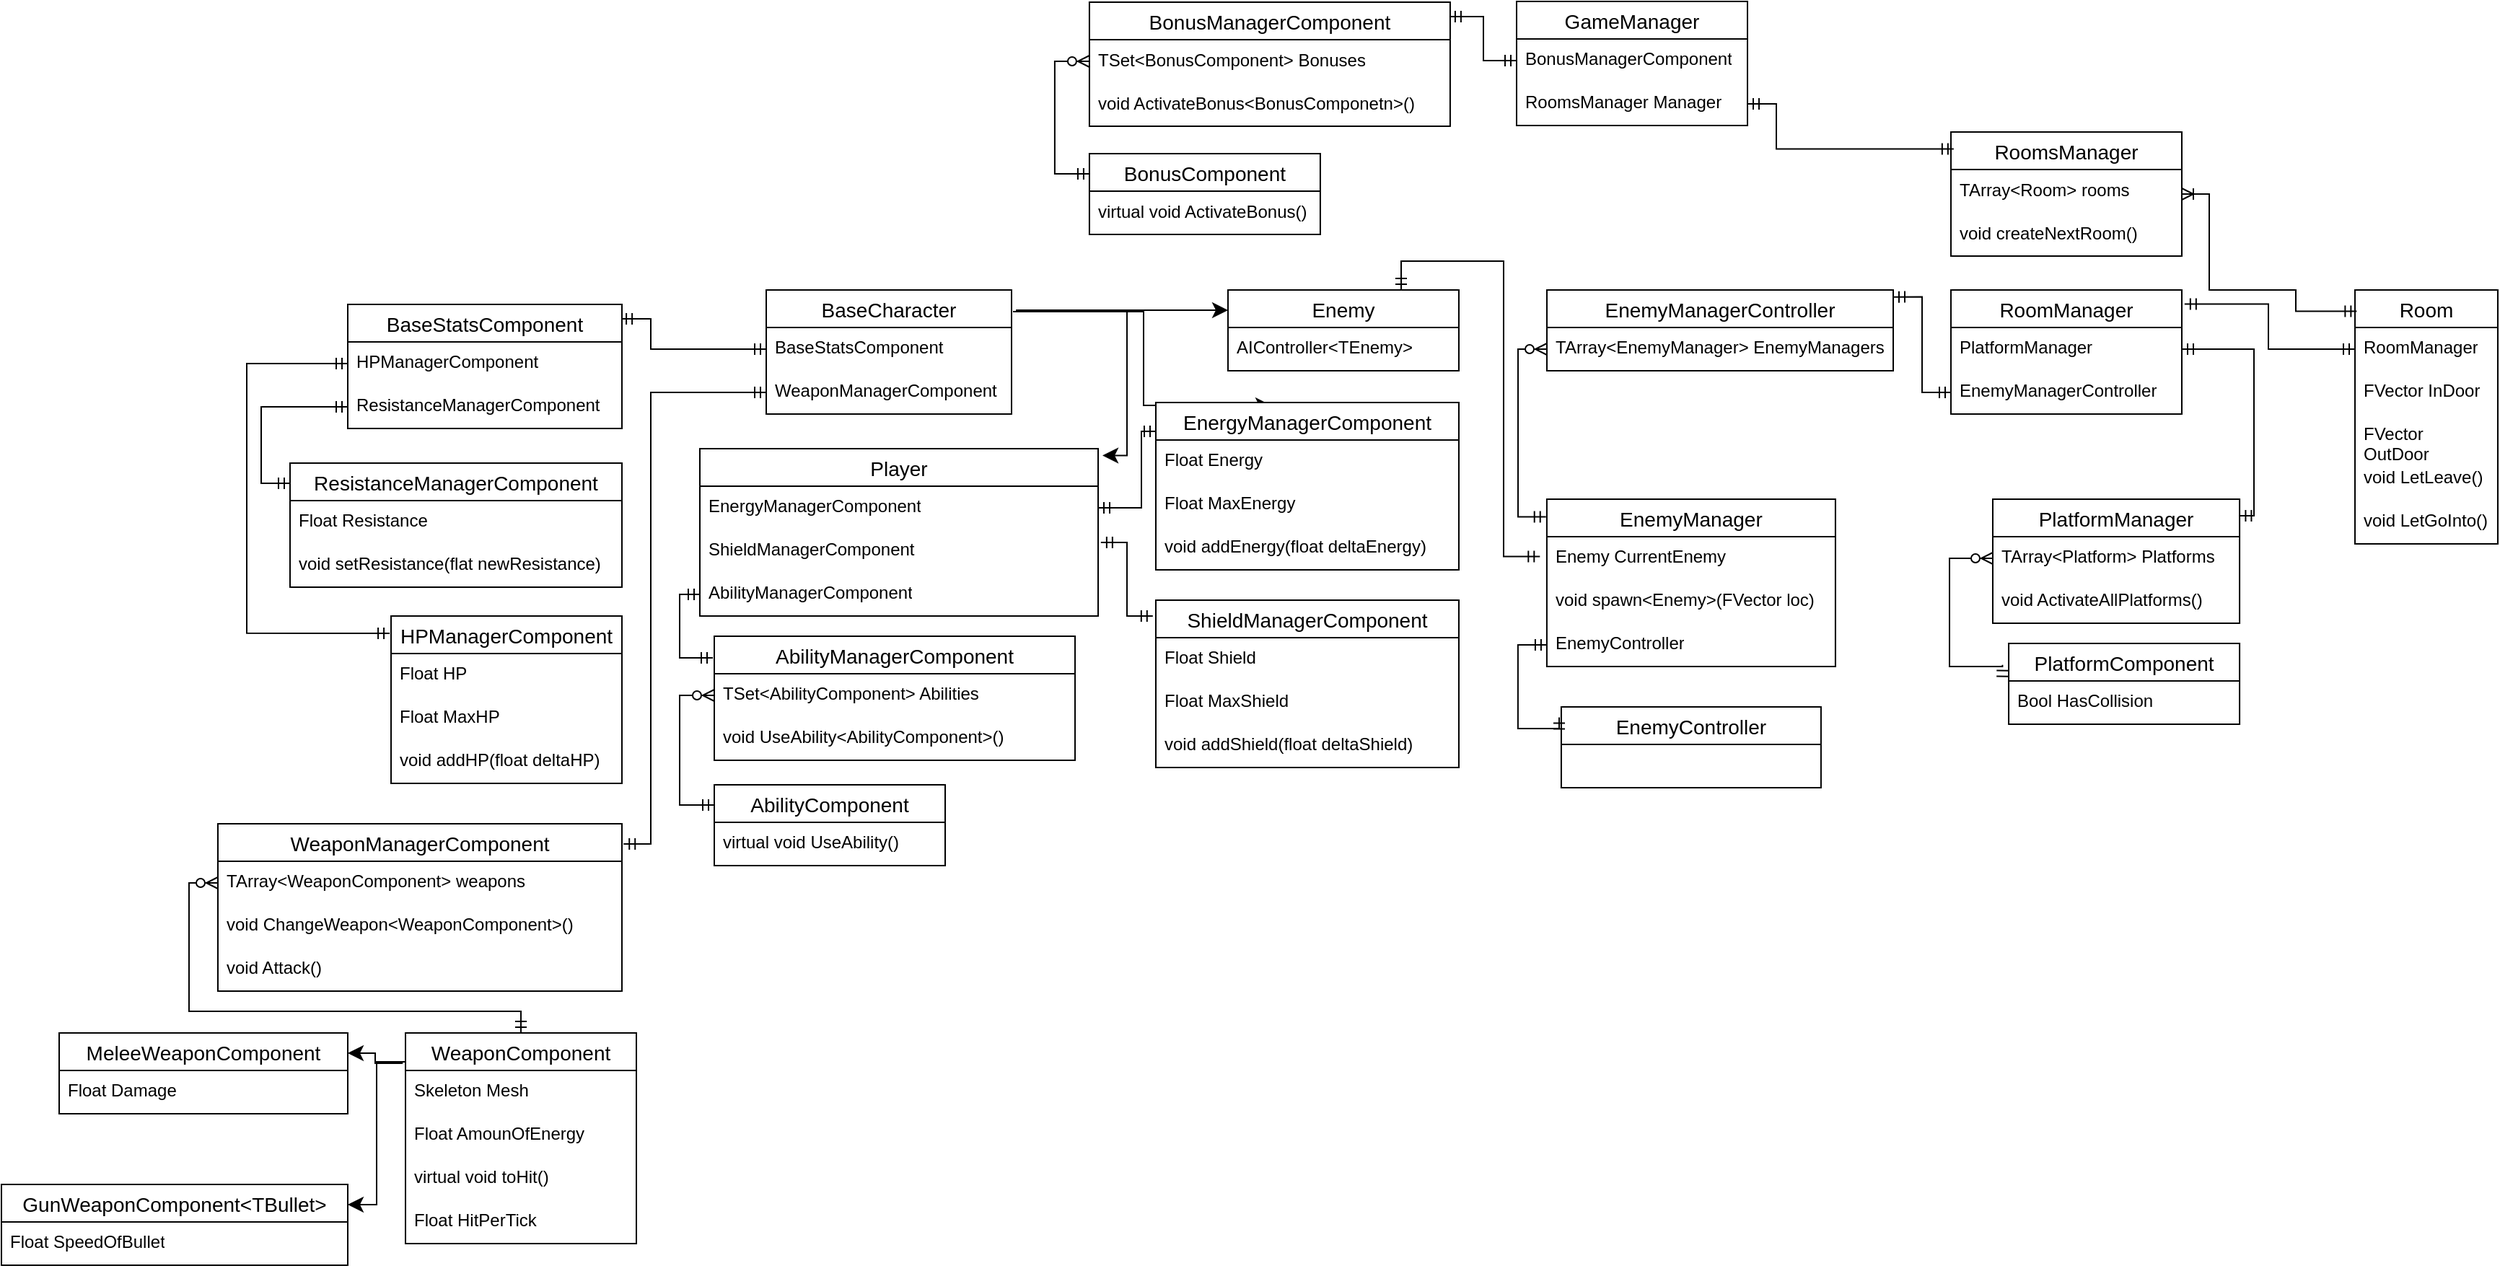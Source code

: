 <mxfile version="24.2.0" type="device">
  <diagram name="Страница — 1" id="7Uw-dCmtmqph_xWcafJa">
    <mxGraphModel dx="2462" dy="2172" grid="1" gridSize="10" guides="1" tooltips="1" connect="1" arrows="1" fold="1" page="1" pageScale="1" pageWidth="827" pageHeight="1169" math="0" shadow="0">
      <root>
        <mxCell id="0" />
        <mxCell id="1" parent="0" />
        <mxCell id="WEGuKnOYoMUn4FzqH5F0-82" style="edgeStyle=orthogonalEdgeStyle;rounded=0;orthogonalLoop=1;jettySize=auto;html=1;exitX=1;exitY=0.25;exitDx=0;exitDy=0;entryX=1;entryY=0.25;entryDx=0;entryDy=0;" parent="1" edge="1">
          <mxGeometry relative="1" as="geometry">
            <mxPoint x="730" y="225" as="sourcePoint" />
          </mxGeometry>
        </mxCell>
        <mxCell id="7X9gLZdVr9jNActSOQL8-10" value="WeaponComponent" style="swimlane;fontStyle=0;childLayout=stackLayout;horizontal=1;startSize=26;horizontalStack=0;resizeParent=1;resizeParentMax=0;resizeLast=0;collapsible=1;marginBottom=0;align=center;fontSize=14;" parent="1" vertex="1">
          <mxGeometry x="100" y="515" width="160" height="146" as="geometry" />
        </mxCell>
        <mxCell id="7X9gLZdVr9jNActSOQL8-11" value="Skeleton Mesh" style="text;strokeColor=none;fillColor=none;spacingLeft=4;spacingRight=4;overflow=hidden;rotatable=0;points=[[0,0.5],[1,0.5]];portConstraint=eastwest;fontSize=12;whiteSpace=wrap;html=1;" parent="7X9gLZdVr9jNActSOQL8-10" vertex="1">
          <mxGeometry y="26" width="160" height="30" as="geometry" />
        </mxCell>
        <mxCell id="7X9gLZdVr9jNActSOQL8-12" value="Float AmounOfEnergy " style="text;strokeColor=none;fillColor=none;spacingLeft=4;spacingRight=4;overflow=hidden;rotatable=0;points=[[0,0.5],[1,0.5]];portConstraint=eastwest;fontSize=12;whiteSpace=wrap;html=1;" parent="7X9gLZdVr9jNActSOQL8-10" vertex="1">
          <mxGeometry y="56" width="160" height="30" as="geometry" />
        </mxCell>
        <mxCell id="7X9gLZdVr9jNActSOQL8-13" value="virtual void toHit()" style="text;strokeColor=none;fillColor=none;spacingLeft=4;spacingRight=4;overflow=hidden;rotatable=0;points=[[0,0.5],[1,0.5]];portConstraint=eastwest;fontSize=12;whiteSpace=wrap;html=1;" parent="7X9gLZdVr9jNActSOQL8-10" vertex="1">
          <mxGeometry y="86" width="160" height="30" as="geometry" />
        </mxCell>
        <mxCell id="7X9gLZdVr9jNActSOQL8-25" value="Float HitPerTick" style="text;strokeColor=none;fillColor=none;spacingLeft=4;spacingRight=4;overflow=hidden;rotatable=0;points=[[0,0.5],[1,0.5]];portConstraint=eastwest;fontSize=12;whiteSpace=wrap;html=1;" parent="7X9gLZdVr9jNActSOQL8-10" vertex="1">
          <mxGeometry y="116" width="160" height="30" as="geometry" />
        </mxCell>
        <mxCell id="7X9gLZdVr9jNActSOQL8-14" value="GunWeaponComponent&lt;TBullet&gt;" style="swimlane;fontStyle=0;childLayout=stackLayout;horizontal=1;startSize=26;horizontalStack=0;resizeParent=1;resizeParentMax=0;resizeLast=0;collapsible=1;marginBottom=0;align=center;fontSize=14;" parent="1" vertex="1">
          <mxGeometry x="-180" y="620" width="240" height="56" as="geometry" />
        </mxCell>
        <mxCell id="7X9gLZdVr9jNActSOQL8-19" value="Float SpeedOfBullet" style="text;strokeColor=none;fillColor=none;spacingLeft=4;spacingRight=4;overflow=hidden;rotatable=0;points=[[0,0.5],[1,0.5]];portConstraint=eastwest;fontSize=12;whiteSpace=wrap;html=1;" parent="7X9gLZdVr9jNActSOQL8-14" vertex="1">
          <mxGeometry y="26" width="240" height="30" as="geometry" />
        </mxCell>
        <mxCell id="7X9gLZdVr9jNActSOQL8-21" value="MeleeWeaponComponent" style="swimlane;fontStyle=0;childLayout=stackLayout;horizontal=1;startSize=26;horizontalStack=0;resizeParent=1;resizeParentMax=0;resizeLast=0;collapsible=1;marginBottom=0;align=center;fontSize=14;" parent="1" vertex="1">
          <mxGeometry x="-140" y="515" width="200" height="56" as="geometry" />
        </mxCell>
        <mxCell id="7X9gLZdVr9jNActSOQL8-22" value="Float Damage" style="text;strokeColor=none;fillColor=none;spacingLeft=4;spacingRight=4;overflow=hidden;rotatable=0;points=[[0,0.5],[1,0.5]];portConstraint=eastwest;fontSize=12;whiteSpace=wrap;html=1;" parent="7X9gLZdVr9jNActSOQL8-21" vertex="1">
          <mxGeometry y="26" width="200" height="30" as="geometry" />
        </mxCell>
        <mxCell id="7X9gLZdVr9jNActSOQL8-27" value="AbilityComponent" style="swimlane;fontStyle=0;childLayout=stackLayout;horizontal=1;startSize=26;horizontalStack=0;resizeParent=1;resizeParentMax=0;resizeLast=0;collapsible=1;marginBottom=0;align=center;fontSize=14;" parent="1" vertex="1">
          <mxGeometry x="314" y="343" width="160" height="56" as="geometry" />
        </mxCell>
        <mxCell id="7X9gLZdVr9jNActSOQL8-28" value="virtual void UseAbility()" style="text;strokeColor=none;fillColor=none;spacingLeft=4;spacingRight=4;overflow=hidden;rotatable=0;points=[[0,0.5],[1,0.5]];portConstraint=eastwest;fontSize=12;whiteSpace=wrap;html=1;" parent="7X9gLZdVr9jNActSOQL8-27" vertex="1">
          <mxGeometry y="26" width="160" height="30" as="geometry" />
        </mxCell>
        <mxCell id="7X9gLZdVr9jNActSOQL8-31" value="BonusComponent" style="swimlane;fontStyle=0;childLayout=stackLayout;horizontal=1;startSize=26;horizontalStack=0;resizeParent=1;resizeParentMax=0;resizeLast=0;collapsible=1;marginBottom=0;align=center;fontSize=14;" parent="1" vertex="1">
          <mxGeometry x="573.96" y="-94.5" width="160" height="56" as="geometry" />
        </mxCell>
        <mxCell id="7X9gLZdVr9jNActSOQL8-32" value="virtual void ActivateBonus()" style="text;strokeColor=none;fillColor=none;spacingLeft=4;spacingRight=4;overflow=hidden;rotatable=0;points=[[0,0.5],[1,0.5]];portConstraint=eastwest;fontSize=12;whiteSpace=wrap;html=1;" parent="7X9gLZdVr9jNActSOQL8-31" vertex="1">
          <mxGeometry y="26" width="160" height="30" as="geometry" />
        </mxCell>
        <mxCell id="7X9gLZdVr9jNActSOQL8-35" value="PlatformComponent" style="swimlane;fontStyle=0;childLayout=stackLayout;horizontal=1;startSize=26;horizontalStack=0;resizeParent=1;resizeParentMax=0;resizeLast=0;collapsible=1;marginBottom=0;align=center;fontSize=14;" parent="1" vertex="1">
          <mxGeometry x="1211.04" y="245" width="160" height="56" as="geometry" />
        </mxCell>
        <mxCell id="7X9gLZdVr9jNActSOQL8-36" value="Bool HasCollision" style="text;strokeColor=none;fillColor=none;spacingLeft=4;spacingRight=4;overflow=hidden;rotatable=0;points=[[0,0.5],[1,0.5]];portConstraint=eastwest;fontSize=12;whiteSpace=wrap;html=1;" parent="7X9gLZdVr9jNActSOQL8-35" vertex="1">
          <mxGeometry y="26" width="160" height="30" as="geometry" />
        </mxCell>
        <mxCell id="7X9gLZdVr9jNActSOQL8-39" value="BaseCharacter" style="swimlane;fontStyle=0;childLayout=stackLayout;horizontal=1;startSize=26;horizontalStack=0;resizeParent=1;resizeParentMax=0;resizeLast=0;collapsible=1;marginBottom=0;align=center;fontSize=14;" parent="1" vertex="1">
          <mxGeometry x="350" width="170" height="86" as="geometry" />
        </mxCell>
        <mxCell id="7X9gLZdVr9jNActSOQL8-40" value="BaseStatsComponent" style="text;strokeColor=none;fillColor=none;spacingLeft=4;spacingRight=4;overflow=hidden;rotatable=0;points=[[0,0.5],[1,0.5]];portConstraint=eastwest;fontSize=12;whiteSpace=wrap;html=1;" parent="7X9gLZdVr9jNActSOQL8-39" vertex="1">
          <mxGeometry y="26" width="170" height="30" as="geometry" />
        </mxCell>
        <mxCell id="7X9gLZdVr9jNActSOQL8-43" value="WeaponManagerComponent" style="text;strokeColor=none;fillColor=none;spacingLeft=4;spacingRight=4;overflow=hidden;rotatable=0;points=[[0,0.5],[1,0.5]];portConstraint=eastwest;fontSize=12;whiteSpace=wrap;html=1;" parent="7X9gLZdVr9jNActSOQL8-39" vertex="1">
          <mxGeometry y="56" width="170" height="30" as="geometry" />
        </mxCell>
        <mxCell id="7X9gLZdVr9jNActSOQL8-44" value="" style="edgeStyle=orthogonalEdgeStyle;fontSize=12;html=1;endArrow=ERmandOne;startArrow=ERmandOne;rounded=0;exitX=0.995;exitY=0.116;exitDx=0;exitDy=0;exitPerimeter=0;entryX=0;entryY=0.5;entryDx=0;entryDy=0;" parent="1" source="pKLVMioqQgm-PgtVVRJy-11" target="7X9gLZdVr9jNActSOQL8-40" edge="1">
          <mxGeometry width="100" height="100" relative="1" as="geometry">
            <mxPoint x="340" y="250" as="sourcePoint" />
            <mxPoint x="440" y="150" as="targetPoint" />
            <Array as="points">
              <mxPoint x="270" y="20" />
              <mxPoint x="270" y="41" />
            </Array>
          </mxGeometry>
        </mxCell>
        <mxCell id="7X9gLZdVr9jNActSOQL8-46" value="" style="edgeStyle=orthogonalEdgeStyle;fontSize=12;html=1;endArrow=ERzeroToMany;startArrow=ERmandOne;rounded=0;entryX=0;entryY=0.5;entryDx=0;entryDy=0;exitX=0.5;exitY=0;exitDx=0;exitDy=0;" parent="1" source="7X9gLZdVr9jNActSOQL8-10" target="pKLVMioqQgm-PgtVVRJy-48" edge="1">
          <mxGeometry width="100" height="100" relative="1" as="geometry">
            <mxPoint x="450" y="330" as="sourcePoint" />
            <mxPoint x="550" y="230" as="targetPoint" />
            <Array as="points">
              <mxPoint x="180" y="500" />
              <mxPoint x="-50" y="500" />
              <mxPoint x="-50" y="411" />
            </Array>
          </mxGeometry>
        </mxCell>
        <mxCell id="7X9gLZdVr9jNActSOQL8-51" value="" style="edgeStyle=elbowEdgeStyle;elbow=horizontal;endArrow=classic;html=1;curved=0;rounded=0;endSize=8;startSize=8;exitX=1.019;exitY=0.174;exitDx=0;exitDy=0;exitPerimeter=0;entryX=0;entryY=0.25;entryDx=0;entryDy=0;" parent="1" source="7X9gLZdVr9jNActSOQL8-39" target="7X9gLZdVr9jNActSOQL8-47" edge="1">
          <mxGeometry width="50" height="50" relative="1" as="geometry">
            <mxPoint x="650" y="130" as="sourcePoint" />
            <mxPoint x="700" y="80" as="targetPoint" />
          </mxGeometry>
        </mxCell>
        <mxCell id="7X9gLZdVr9jNActSOQL8-52" value="Player" style="swimlane;fontStyle=0;childLayout=stackLayout;horizontal=1;startSize=26;horizontalStack=0;resizeParent=1;resizeParentMax=0;resizeLast=0;collapsible=1;marginBottom=0;align=center;fontSize=14;" parent="1" vertex="1">
          <mxGeometry x="304" y="110" width="276" height="116" as="geometry" />
        </mxCell>
        <mxCell id="pKLVMioqQgm-PgtVVRJy-28" value="EnergyManagerComponent" style="text;strokeColor=none;fillColor=none;spacingLeft=4;spacingRight=4;overflow=hidden;rotatable=0;points=[[0,0.5],[1,0.5]];portConstraint=eastwest;fontSize=12;whiteSpace=wrap;html=1;" vertex="1" parent="7X9gLZdVr9jNActSOQL8-52">
          <mxGeometry y="26" width="276" height="30" as="geometry" />
        </mxCell>
        <mxCell id="pKLVMioqQgm-PgtVVRJy-29" value="ShieldManagerComponent" style="text;strokeColor=none;fillColor=none;spacingLeft=4;spacingRight=4;overflow=hidden;rotatable=0;points=[[0,0.5],[1,0.5]];portConstraint=eastwest;fontSize=12;whiteSpace=wrap;html=1;" vertex="1" parent="7X9gLZdVr9jNActSOQL8-52">
          <mxGeometry y="56" width="276" height="30" as="geometry" />
        </mxCell>
        <mxCell id="7X9gLZdVr9jNActSOQL8-54" value="AbilityManagerComponent" style="text;strokeColor=none;fillColor=none;spacingLeft=4;spacingRight=4;overflow=hidden;rotatable=0;points=[[0,0.5],[1,0.5]];portConstraint=eastwest;fontSize=12;whiteSpace=wrap;html=1;" parent="7X9gLZdVr9jNActSOQL8-52" vertex="1">
          <mxGeometry y="86" width="276" height="30" as="geometry" />
        </mxCell>
        <mxCell id="7X9gLZdVr9jNActSOQL8-57" value="" style="edgeStyle=orthogonalEdgeStyle;fontSize=12;html=1;endArrow=ERzeroToMany;startArrow=ERmandOne;rounded=0;exitX=0;exitY=0.25;exitDx=0;exitDy=0;entryX=0;entryY=0.5;entryDx=0;entryDy=0;" parent="1" source="7X9gLZdVr9jNActSOQL8-31" target="pKLVMioqQgm-PgtVVRJy-38" edge="1">
          <mxGeometry width="100" height="100" relative="1" as="geometry">
            <mxPoint x="579.96" y="-354.5" as="sourcePoint" />
            <mxPoint x="949.96" y="-384.5" as="targetPoint" />
            <Array as="points">
              <mxPoint x="549.96" y="-80.5" />
              <mxPoint x="549.96" y="-158.5" />
            </Array>
          </mxGeometry>
        </mxCell>
        <mxCell id="7X9gLZdVr9jNActSOQL8-58" value="" style="edgeStyle=elbowEdgeStyle;elbow=horizontal;endArrow=classic;html=1;curved=0;rounded=0;endSize=8;startSize=8;exitX=1.006;exitY=0.174;exitDx=0;exitDy=0;exitPerimeter=0;entryX=1.011;entryY=0.041;entryDx=0;entryDy=0;entryPerimeter=0;" parent="1" source="7X9gLZdVr9jNActSOQL8-39" target="7X9gLZdVr9jNActSOQL8-52" edge="1">
          <mxGeometry width="50" height="50" relative="1" as="geometry">
            <mxPoint x="600" y="160" as="sourcePoint" />
            <mxPoint x="650" y="110" as="targetPoint" />
            <Array as="points">
              <mxPoint x="600" y="70" />
            </Array>
          </mxGeometry>
        </mxCell>
        <mxCell id="7X9gLZdVr9jNActSOQL8-60" value="" style="edgeStyle=elbowEdgeStyle;elbow=horizontal;endArrow=classic;html=1;curved=0;rounded=0;endSize=8;startSize=8;exitX=0;exitY=0.137;exitDx=0;exitDy=0;exitPerimeter=0;entryX=1;entryY=0.25;entryDx=0;entryDy=0;" parent="1" source="7X9gLZdVr9jNActSOQL8-10" target="7X9gLZdVr9jNActSOQL8-14" edge="1">
          <mxGeometry width="50" height="50" relative="1" as="geometry">
            <mxPoint x="-280" y="870" as="sourcePoint" />
            <mxPoint x="-230" y="820" as="targetPoint" />
          </mxGeometry>
        </mxCell>
        <mxCell id="7X9gLZdVr9jNActSOQL8-66" value="Room" style="swimlane;fontStyle=0;childLayout=stackLayout;horizontal=1;startSize=26;horizontalStack=0;resizeParent=1;resizeParentMax=0;resizeLast=0;collapsible=1;marginBottom=0;align=center;fontSize=14;" parent="1" vertex="1">
          <mxGeometry x="1451" width="99" height="176" as="geometry" />
        </mxCell>
        <mxCell id="pKLVMioqQgm-PgtVVRJy-102" value="RoomManager " style="text;strokeColor=none;fillColor=none;spacingLeft=4;spacingRight=4;overflow=hidden;rotatable=0;points=[[0,0.5],[1,0.5]];portConstraint=eastwest;fontSize=12;whiteSpace=wrap;html=1;" vertex="1" parent="7X9gLZdVr9jNActSOQL8-66">
          <mxGeometry y="26" width="99" height="30" as="geometry" />
        </mxCell>
        <mxCell id="7X9gLZdVr9jNActSOQL8-67" value="FVector InDoor" style="text;strokeColor=none;fillColor=none;spacingLeft=4;spacingRight=4;overflow=hidden;rotatable=0;points=[[0,0.5],[1,0.5]];portConstraint=eastwest;fontSize=12;whiteSpace=wrap;html=1;" parent="7X9gLZdVr9jNActSOQL8-66" vertex="1">
          <mxGeometry y="56" width="99" height="30" as="geometry" />
        </mxCell>
        <mxCell id="7X9gLZdVr9jNActSOQL8-68" value="FVector OutDoor" style="text;strokeColor=none;fillColor=none;spacingLeft=4;spacingRight=4;overflow=hidden;rotatable=0;points=[[0,0.5],[1,0.5]];portConstraint=eastwest;fontSize=12;whiteSpace=wrap;html=1;" parent="7X9gLZdVr9jNActSOQL8-66" vertex="1">
          <mxGeometry y="86" width="99" height="30" as="geometry" />
        </mxCell>
        <mxCell id="7X9gLZdVr9jNActSOQL8-69" value="void LetLeave()" style="text;strokeColor=none;fillColor=none;spacingLeft=4;spacingRight=4;overflow=hidden;rotatable=0;points=[[0,0.5],[1,0.5]];portConstraint=eastwest;fontSize=12;whiteSpace=wrap;html=1;" parent="7X9gLZdVr9jNActSOQL8-66" vertex="1">
          <mxGeometry y="116" width="99" height="30" as="geometry" />
        </mxCell>
        <mxCell id="7X9gLZdVr9jNActSOQL8-70" value="void LetGoInto()" style="text;strokeColor=none;fillColor=none;spacingLeft=4;spacingRight=4;overflow=hidden;rotatable=0;points=[[0,0.5],[1,0.5]];portConstraint=eastwest;fontSize=12;whiteSpace=wrap;html=1;" parent="7X9gLZdVr9jNActSOQL8-66" vertex="1">
          <mxGeometry y="146" width="99" height="30" as="geometry" />
        </mxCell>
        <mxCell id="pKLVMioqQgm-PgtVVRJy-1" value="HPManagerComponent" style="swimlane;fontStyle=0;childLayout=stackLayout;horizontal=1;startSize=26;horizontalStack=0;resizeParent=1;resizeParentMax=0;resizeLast=0;collapsible=1;marginBottom=0;align=center;fontSize=14;" vertex="1" parent="1">
          <mxGeometry x="90" y="226" width="160" height="116" as="geometry" />
        </mxCell>
        <mxCell id="pKLVMioqQgm-PgtVVRJy-2" value="Float HP" style="text;strokeColor=none;fillColor=none;spacingLeft=4;spacingRight=4;overflow=hidden;rotatable=0;points=[[0,0.5],[1,0.5]];portConstraint=eastwest;fontSize=12;whiteSpace=wrap;html=1;" vertex="1" parent="pKLVMioqQgm-PgtVVRJy-1">
          <mxGeometry y="26" width="160" height="30" as="geometry" />
        </mxCell>
        <mxCell id="pKLVMioqQgm-PgtVVRJy-3" value="Float MaxHP" style="text;strokeColor=none;fillColor=none;spacingLeft=4;spacingRight=4;overflow=hidden;rotatable=0;points=[[0,0.5],[1,0.5]];portConstraint=eastwest;fontSize=12;whiteSpace=wrap;html=1;" vertex="1" parent="pKLVMioqQgm-PgtVVRJy-1">
          <mxGeometry y="56" width="160" height="30" as="geometry" />
        </mxCell>
        <mxCell id="pKLVMioqQgm-PgtVVRJy-4" value="void addHP(float deltaHP)" style="text;strokeColor=none;fillColor=none;spacingLeft=4;spacingRight=4;overflow=hidden;rotatable=0;points=[[0,0.5],[1,0.5]];portConstraint=eastwest;fontSize=12;whiteSpace=wrap;html=1;" vertex="1" parent="pKLVMioqQgm-PgtVVRJy-1">
          <mxGeometry y="86" width="160" height="30" as="geometry" />
        </mxCell>
        <mxCell id="pKLVMioqQgm-PgtVVRJy-7" value="ResistanceManagerComponent" style="swimlane;fontStyle=0;childLayout=stackLayout;horizontal=1;startSize=26;horizontalStack=0;resizeParent=1;resizeParentMax=0;resizeLast=0;collapsible=1;marginBottom=0;align=center;fontSize=14;" vertex="1" parent="1">
          <mxGeometry x="20" y="120" width="230" height="86" as="geometry" />
        </mxCell>
        <mxCell id="pKLVMioqQgm-PgtVVRJy-8" value="Float Resistance" style="text;strokeColor=none;fillColor=none;spacingLeft=4;spacingRight=4;overflow=hidden;rotatable=0;points=[[0,0.5],[1,0.5]];portConstraint=eastwest;fontSize=12;whiteSpace=wrap;html=1;" vertex="1" parent="pKLVMioqQgm-PgtVVRJy-7">
          <mxGeometry y="26" width="230" height="30" as="geometry" />
        </mxCell>
        <mxCell id="pKLVMioqQgm-PgtVVRJy-9" value="void setResistance(flat newResistance)" style="text;strokeColor=none;fillColor=none;spacingLeft=4;spacingRight=4;overflow=hidden;rotatable=0;points=[[0,0.5],[1,0.5]];portConstraint=eastwest;fontSize=12;whiteSpace=wrap;html=1;" vertex="1" parent="pKLVMioqQgm-PgtVVRJy-7">
          <mxGeometry y="56" width="230" height="30" as="geometry" />
        </mxCell>
        <mxCell id="pKLVMioqQgm-PgtVVRJy-11" value="BaseStatsComponent" style="swimlane;fontStyle=0;childLayout=stackLayout;horizontal=1;startSize=26;horizontalStack=0;resizeParent=1;resizeParentMax=0;resizeLast=0;collapsible=1;marginBottom=0;align=center;fontSize=14;" vertex="1" parent="1">
          <mxGeometry x="60" y="10" width="190" height="86" as="geometry" />
        </mxCell>
        <mxCell id="pKLVMioqQgm-PgtVVRJy-12" value="HPManagerComponent" style="text;strokeColor=none;fillColor=none;spacingLeft=4;spacingRight=4;overflow=hidden;rotatable=0;points=[[0,0.5],[1,0.5]];portConstraint=eastwest;fontSize=12;whiteSpace=wrap;html=1;" vertex="1" parent="pKLVMioqQgm-PgtVVRJy-11">
          <mxGeometry y="26" width="190" height="30" as="geometry" />
        </mxCell>
        <mxCell id="pKLVMioqQgm-PgtVVRJy-13" value="ResistanceManagerComponent" style="text;strokeColor=none;fillColor=none;spacingLeft=4;spacingRight=4;overflow=hidden;rotatable=0;points=[[0,0.5],[1,0.5]];portConstraint=eastwest;fontSize=12;whiteSpace=wrap;html=1;" vertex="1" parent="pKLVMioqQgm-PgtVVRJy-11">
          <mxGeometry y="56" width="190" height="30" as="geometry" />
        </mxCell>
        <mxCell id="pKLVMioqQgm-PgtVVRJy-15" value="" style="edgeStyle=orthogonalEdgeStyle;fontSize=12;html=1;endArrow=ERmandOne;startArrow=ERmandOne;rounded=0;entryX=0;entryY=0.5;entryDx=0;entryDy=0;exitX=0;exitY=0.163;exitDx=0;exitDy=0;exitPerimeter=0;" edge="1" parent="1" source="pKLVMioqQgm-PgtVVRJy-7" target="pKLVMioqQgm-PgtVVRJy-13">
          <mxGeometry width="100" height="100" relative="1" as="geometry">
            <mxPoint x="-10" y="140" as="sourcePoint" />
            <mxPoint x="170" y="170" as="targetPoint" />
            <Array as="points">
              <mxPoint y="134" />
              <mxPoint y="81" />
            </Array>
          </mxGeometry>
        </mxCell>
        <mxCell id="pKLVMioqQgm-PgtVVRJy-16" value="" style="edgeStyle=orthogonalEdgeStyle;fontSize=12;html=1;endArrow=ERmandOne;startArrow=ERmandOne;rounded=0;entryX=0;entryY=0.5;entryDx=0;entryDy=0;exitX=-0.006;exitY=0.103;exitDx=0;exitDy=0;exitPerimeter=0;" edge="1" parent="1" source="pKLVMioqQgm-PgtVVRJy-1" target="pKLVMioqQgm-PgtVVRJy-12">
          <mxGeometry width="100" height="100" relative="1" as="geometry">
            <mxPoint x="-100" y="50" as="sourcePoint" />
            <mxPoint x="150" y="180" as="targetPoint" />
            <Array as="points">
              <mxPoint x="-10" y="238" />
              <mxPoint x="-10" y="51" />
            </Array>
          </mxGeometry>
        </mxCell>
        <mxCell id="pKLVMioqQgm-PgtVVRJy-22" value="EnergyManagerComponent" style="swimlane;fontStyle=0;childLayout=stackLayout;horizontal=1;startSize=26;horizontalStack=0;resizeParent=1;resizeParentMax=0;resizeLast=0;collapsible=1;marginBottom=0;align=center;fontSize=14;" vertex="1" parent="1">
          <mxGeometry x="620" y="78" width="210" height="116" as="geometry" />
        </mxCell>
        <mxCell id="pKLVMioqQgm-PgtVVRJy-23" value="Float Energy" style="text;strokeColor=none;fillColor=none;spacingLeft=4;spacingRight=4;overflow=hidden;rotatable=0;points=[[0,0.5],[1,0.5]];portConstraint=eastwest;fontSize=12;whiteSpace=wrap;html=1;" vertex="1" parent="pKLVMioqQgm-PgtVVRJy-22">
          <mxGeometry y="26" width="210" height="30" as="geometry" />
        </mxCell>
        <mxCell id="pKLVMioqQgm-PgtVVRJy-24" value="Float MaxEnergy" style="text;strokeColor=none;fillColor=none;spacingLeft=4;spacingRight=4;overflow=hidden;rotatable=0;points=[[0,0.5],[1,0.5]];portConstraint=eastwest;fontSize=12;whiteSpace=wrap;html=1;" vertex="1" parent="pKLVMioqQgm-PgtVVRJy-22">
          <mxGeometry y="56" width="210" height="30" as="geometry" />
        </mxCell>
        <mxCell id="pKLVMioqQgm-PgtVVRJy-25" value="void addEnergy(float deltaEnergy)" style="text;strokeColor=none;fillColor=none;spacingLeft=4;spacingRight=4;overflow=hidden;rotatable=0;points=[[0,0.5],[1,0.5]];portConstraint=eastwest;fontSize=12;whiteSpace=wrap;html=1;" vertex="1" parent="pKLVMioqQgm-PgtVVRJy-22">
          <mxGeometry y="86" width="210" height="30" as="geometry" />
        </mxCell>
        <mxCell id="pKLVMioqQgm-PgtVVRJy-30" value="ShieldManagerComponent" style="swimlane;fontStyle=0;childLayout=stackLayout;horizontal=1;startSize=26;horizontalStack=0;resizeParent=1;resizeParentMax=0;resizeLast=0;collapsible=1;marginBottom=0;align=center;fontSize=14;" vertex="1" parent="1">
          <mxGeometry x="620" y="215" width="210" height="116" as="geometry" />
        </mxCell>
        <mxCell id="pKLVMioqQgm-PgtVVRJy-31" value="Float Shield" style="text;strokeColor=none;fillColor=none;spacingLeft=4;spacingRight=4;overflow=hidden;rotatable=0;points=[[0,0.5],[1,0.5]];portConstraint=eastwest;fontSize=12;whiteSpace=wrap;html=1;" vertex="1" parent="pKLVMioqQgm-PgtVVRJy-30">
          <mxGeometry y="26" width="210" height="30" as="geometry" />
        </mxCell>
        <mxCell id="pKLVMioqQgm-PgtVVRJy-32" value="Float MaxShield" style="text;strokeColor=none;fillColor=none;spacingLeft=4;spacingRight=4;overflow=hidden;rotatable=0;points=[[0,0.5],[1,0.5]];portConstraint=eastwest;fontSize=12;whiteSpace=wrap;html=1;" vertex="1" parent="pKLVMioqQgm-PgtVVRJy-30">
          <mxGeometry y="56" width="210" height="30" as="geometry" />
        </mxCell>
        <mxCell id="pKLVMioqQgm-PgtVVRJy-33" value="void addShield(float deltaShield)" style="text;strokeColor=none;fillColor=none;spacingLeft=4;spacingRight=4;overflow=hidden;rotatable=0;points=[[0,0.5],[1,0.5]];portConstraint=eastwest;fontSize=12;whiteSpace=wrap;html=1;" vertex="1" parent="pKLVMioqQgm-PgtVVRJy-30">
          <mxGeometry y="86" width="210" height="30" as="geometry" />
        </mxCell>
        <mxCell id="pKLVMioqQgm-PgtVVRJy-34" value="" style="edgeStyle=orthogonalEdgeStyle;fontSize=12;html=1;endArrow=ERmandOne;startArrow=ERmandOne;rounded=0;exitX=1;exitY=0.5;exitDx=0;exitDy=0;entryX=0;entryY=0.172;entryDx=0;entryDy=0;entryPerimeter=0;" edge="1" parent="1" source="pKLVMioqQgm-PgtVVRJy-28" target="pKLVMioqQgm-PgtVVRJy-22">
          <mxGeometry width="100" height="100" relative="1" as="geometry">
            <mxPoint x="640" y="480" as="sourcePoint" />
            <mxPoint x="740" y="380" as="targetPoint" />
            <Array as="points">
              <mxPoint x="610" y="151" />
              <mxPoint x="610" y="98" />
            </Array>
          </mxGeometry>
        </mxCell>
        <mxCell id="pKLVMioqQgm-PgtVVRJy-36" value="BonusManagerComponent" style="swimlane;fontStyle=0;childLayout=stackLayout;horizontal=1;startSize=26;horizontalStack=0;resizeParent=1;resizeParentMax=0;resizeLast=0;collapsible=1;marginBottom=0;align=center;fontSize=14;" vertex="1" parent="1">
          <mxGeometry x="573.96" y="-199.5" width="250" height="86" as="geometry" />
        </mxCell>
        <mxCell id="pKLVMioqQgm-PgtVVRJy-38" value="TSet&amp;lt;BonusComponent&amp;gt; Bonuses" style="text;strokeColor=none;fillColor=none;spacingLeft=4;spacingRight=4;overflow=hidden;rotatable=0;points=[[0,0.5],[1,0.5]];portConstraint=eastwest;fontSize=12;whiteSpace=wrap;html=1;" vertex="1" parent="pKLVMioqQgm-PgtVVRJy-36">
          <mxGeometry y="26" width="250" height="30" as="geometry" />
        </mxCell>
        <mxCell id="pKLVMioqQgm-PgtVVRJy-39" value="void ActivateBonus&amp;lt;BonusComponetn&amp;gt;()" style="text;strokeColor=none;fillColor=none;spacingLeft=4;spacingRight=4;overflow=hidden;rotatable=0;points=[[0,0.5],[1,0.5]];portConstraint=eastwest;fontSize=12;whiteSpace=wrap;html=1;" vertex="1" parent="pKLVMioqQgm-PgtVVRJy-36">
          <mxGeometry y="56" width="250" height="30" as="geometry" />
        </mxCell>
        <mxCell id="pKLVMioqQgm-PgtVVRJy-40" value="AbilityManagerComponent" style="swimlane;fontStyle=0;childLayout=stackLayout;horizontal=1;startSize=26;horizontalStack=0;resizeParent=1;resizeParentMax=0;resizeLast=0;collapsible=1;marginBottom=0;align=center;fontSize=14;" vertex="1" parent="1">
          <mxGeometry x="314" y="240" width="250" height="86" as="geometry" />
        </mxCell>
        <mxCell id="pKLVMioqQgm-PgtVVRJy-41" value="TSet&amp;lt;AbilityComponent&amp;gt; Abilities" style="text;strokeColor=none;fillColor=none;spacingLeft=4;spacingRight=4;overflow=hidden;rotatable=0;points=[[0,0.5],[1,0.5]];portConstraint=eastwest;fontSize=12;whiteSpace=wrap;html=1;" vertex="1" parent="pKLVMioqQgm-PgtVVRJy-40">
          <mxGeometry y="26" width="250" height="30" as="geometry" />
        </mxCell>
        <mxCell id="pKLVMioqQgm-PgtVVRJy-42" value="void UseAbility&amp;lt;AbilityComponent&amp;gt;()" style="text;strokeColor=none;fillColor=none;spacingLeft=4;spacingRight=4;overflow=hidden;rotatable=0;points=[[0,0.5],[1,0.5]];portConstraint=eastwest;fontSize=12;whiteSpace=wrap;html=1;" vertex="1" parent="pKLVMioqQgm-PgtVVRJy-40">
          <mxGeometry y="56" width="250" height="30" as="geometry" />
        </mxCell>
        <mxCell id="pKLVMioqQgm-PgtVVRJy-43" value="" style="edgeStyle=orthogonalEdgeStyle;fontSize=12;html=1;endArrow=ERzeroToMany;startArrow=ERmandOne;rounded=0;exitX=0;exitY=0.25;exitDx=0;exitDy=0;entryX=0;entryY=0.5;entryDx=0;entryDy=0;" edge="1" parent="1" source="7X9gLZdVr9jNActSOQL8-27" target="pKLVMioqQgm-PgtVVRJy-41">
          <mxGeometry width="100" height="100" relative="1" as="geometry">
            <mxPoint x="250" y="530" as="sourcePoint" />
            <mxPoint x="350" y="430" as="targetPoint" />
            <Array as="points">
              <mxPoint x="290" y="357" />
              <mxPoint x="290" y="281" />
            </Array>
          </mxGeometry>
        </mxCell>
        <mxCell id="pKLVMioqQgm-PgtVVRJy-46" value="" style="edgeStyle=orthogonalEdgeStyle;fontSize=12;html=1;endArrow=ERmandOne;startArrow=ERmandOne;rounded=0;entryX=-0.004;entryY=0.174;entryDx=0;entryDy=0;entryPerimeter=0;exitX=0;exitY=0.5;exitDx=0;exitDy=0;" edge="1" parent="1" source="7X9gLZdVr9jNActSOQL8-54" target="pKLVMioqQgm-PgtVVRJy-40">
          <mxGeometry width="100" height="100" relative="1" as="geometry">
            <mxPoint x="120" y="690" as="sourcePoint" />
            <mxPoint x="220" y="590" as="targetPoint" />
            <Array as="points">
              <mxPoint x="290" y="211" />
              <mxPoint x="290" y="255" />
            </Array>
          </mxGeometry>
        </mxCell>
        <mxCell id="pKLVMioqQgm-PgtVVRJy-47" value="WeaponManagerComponent" style="swimlane;fontStyle=0;childLayout=stackLayout;horizontal=1;startSize=26;horizontalStack=0;resizeParent=1;resizeParentMax=0;resizeLast=0;collapsible=1;marginBottom=0;align=center;fontSize=14;" vertex="1" parent="1">
          <mxGeometry x="-30" y="370" width="280" height="116" as="geometry" />
        </mxCell>
        <mxCell id="pKLVMioqQgm-PgtVVRJy-48" value="TArray&amp;lt;WeaponComponent&amp;gt; weapons" style="text;strokeColor=none;fillColor=none;spacingLeft=4;spacingRight=4;overflow=hidden;rotatable=0;points=[[0,0.5],[1,0.5]];portConstraint=eastwest;fontSize=12;whiteSpace=wrap;html=1;" vertex="1" parent="pKLVMioqQgm-PgtVVRJy-47">
          <mxGeometry y="26" width="280" height="30" as="geometry" />
        </mxCell>
        <mxCell id="pKLVMioqQgm-PgtVVRJy-50" value="void ChangeWeapon&amp;lt;WeaponComponent&amp;gt;()" style="text;strokeColor=none;fillColor=none;spacingLeft=4;spacingRight=4;overflow=hidden;rotatable=0;points=[[0,0.5],[1,0.5]];portConstraint=eastwest;fontSize=12;whiteSpace=wrap;html=1;" vertex="1" parent="pKLVMioqQgm-PgtVVRJy-47">
          <mxGeometry y="56" width="280" height="30" as="geometry" />
        </mxCell>
        <mxCell id="pKLVMioqQgm-PgtVVRJy-51" value="void Attack()" style="text;strokeColor=none;fillColor=none;spacingLeft=4;spacingRight=4;overflow=hidden;rotatable=0;points=[[0,0.5],[1,0.5]];portConstraint=eastwest;fontSize=12;whiteSpace=wrap;html=1;" vertex="1" parent="pKLVMioqQgm-PgtVVRJy-47">
          <mxGeometry y="86" width="280" height="30" as="geometry" />
        </mxCell>
        <mxCell id="pKLVMioqQgm-PgtVVRJy-52" value="" style="edgeStyle=orthogonalEdgeStyle;fontSize=12;html=1;endArrow=ERmandOne;startArrow=ERmandOne;rounded=0;exitX=1.004;exitY=0.121;exitDx=0;exitDy=0;exitPerimeter=0;entryX=0;entryY=0.5;entryDx=0;entryDy=0;" edge="1" parent="1" source="pKLVMioqQgm-PgtVVRJy-47" target="7X9gLZdVr9jNActSOQL8-43">
          <mxGeometry width="100" height="100" relative="1" as="geometry">
            <mxPoint x="70" y="620" as="sourcePoint" />
            <mxPoint x="170" y="520" as="targetPoint" />
            <Array as="points">
              <mxPoint x="270" y="384" />
              <mxPoint x="270" y="71" />
            </Array>
          </mxGeometry>
        </mxCell>
        <mxCell id="pKLVMioqQgm-PgtVVRJy-53" value="" style="edgeStyle=elbowEdgeStyle;elbow=horizontal;endArrow=classic;html=1;curved=0;rounded=0;endSize=8;startSize=8;exitX=-0.012;exitY=0.144;exitDx=0;exitDy=0;exitPerimeter=0;entryX=1;entryY=0.25;entryDx=0;entryDy=0;" edge="1" parent="1" source="7X9gLZdVr9jNActSOQL8-10" target="7X9gLZdVr9jNActSOQL8-21">
          <mxGeometry width="50" height="50" relative="1" as="geometry">
            <mxPoint x="-240" y="420" as="sourcePoint" />
            <mxPoint x="-190" y="370" as="targetPoint" />
          </mxGeometry>
        </mxCell>
        <mxCell id="pKLVMioqQgm-PgtVVRJy-55" value="" style="edgeStyle=orthogonalEdgeStyle;fontSize=12;html=1;endArrow=ERmandOne;startArrow=ERmandOne;rounded=0;exitX=1.007;exitY=0.3;exitDx=0;exitDy=0;exitPerimeter=0;entryX=-0.01;entryY=0.095;entryDx=0;entryDy=0;entryPerimeter=0;" edge="1" parent="1" source="pKLVMioqQgm-PgtVVRJy-29" target="pKLVMioqQgm-PgtVVRJy-30">
          <mxGeometry width="100" height="100" relative="1" as="geometry">
            <mxPoint x="520" y="370" as="sourcePoint" />
            <mxPoint x="620" y="270" as="targetPoint" />
            <Array as="points">
              <mxPoint x="600" y="175" />
              <mxPoint x="600" y="226" />
            </Array>
          </mxGeometry>
        </mxCell>
        <mxCell id="pKLVMioqQgm-PgtVVRJy-56" value="GameManager" style="swimlane;fontStyle=0;childLayout=stackLayout;horizontal=1;startSize=26;horizontalStack=0;resizeParent=1;resizeParentMax=0;resizeLast=0;collapsible=1;marginBottom=0;align=center;fontSize=14;" vertex="1" parent="1">
          <mxGeometry x="870" y="-200" width="160" height="86" as="geometry" />
        </mxCell>
        <mxCell id="pKLVMioqQgm-PgtVVRJy-57" value="BonusManagerComponent" style="text;strokeColor=none;fillColor=none;spacingLeft=4;spacingRight=4;overflow=hidden;rotatable=0;points=[[0,0.5],[1,0.5]];portConstraint=eastwest;fontSize=12;whiteSpace=wrap;html=1;" vertex="1" parent="pKLVMioqQgm-PgtVVRJy-56">
          <mxGeometry y="26" width="160" height="30" as="geometry" />
        </mxCell>
        <mxCell id="pKLVMioqQgm-PgtVVRJy-58" value="RoomsManager Manager" style="text;strokeColor=none;fillColor=none;spacingLeft=4;spacingRight=4;overflow=hidden;rotatable=0;points=[[0,0.5],[1,0.5]];portConstraint=eastwest;fontSize=12;whiteSpace=wrap;html=1;" vertex="1" parent="pKLVMioqQgm-PgtVVRJy-56">
          <mxGeometry y="56" width="160" height="30" as="geometry" />
        </mxCell>
        <mxCell id="pKLVMioqQgm-PgtVVRJy-60" value="EnemyManager" style="swimlane;fontStyle=0;childLayout=stackLayout;horizontal=1;startSize=26;horizontalStack=0;resizeParent=1;resizeParentMax=0;resizeLast=0;collapsible=1;marginBottom=0;align=center;fontSize=14;" vertex="1" parent="1">
          <mxGeometry x="890.96" y="145" width="200" height="116" as="geometry" />
        </mxCell>
        <mxCell id="pKLVMioqQgm-PgtVVRJy-87" value="Enemy CurrentEnemy" style="text;strokeColor=none;fillColor=none;spacingLeft=4;spacingRight=4;overflow=hidden;rotatable=0;points=[[0,0.5],[1,0.5]];portConstraint=eastwest;fontSize=12;whiteSpace=wrap;html=1;" vertex="1" parent="pKLVMioqQgm-PgtVVRJy-60">
          <mxGeometry y="26" width="200" height="30" as="geometry" />
        </mxCell>
        <mxCell id="pKLVMioqQgm-PgtVVRJy-62" value="void spawn&amp;lt;Enemy&amp;gt;(FVector loc)" style="text;strokeColor=none;fillColor=none;spacingLeft=4;spacingRight=4;overflow=hidden;rotatable=0;points=[[0,0.5],[1,0.5]];portConstraint=eastwest;fontSize=12;whiteSpace=wrap;html=1;" vertex="1" parent="pKLVMioqQgm-PgtVVRJy-60">
          <mxGeometry y="56" width="200" height="30" as="geometry" />
        </mxCell>
        <mxCell id="pKLVMioqQgm-PgtVVRJy-63" value="EnemyController" style="text;strokeColor=none;fillColor=none;spacingLeft=4;spacingRight=4;overflow=hidden;rotatable=0;points=[[0,0.5],[1,0.5]];portConstraint=eastwest;fontSize=12;whiteSpace=wrap;html=1;" vertex="1" parent="pKLVMioqQgm-PgtVVRJy-60">
          <mxGeometry y="86" width="200" height="30" as="geometry" />
        </mxCell>
        <mxCell id="pKLVMioqQgm-PgtVVRJy-64" value="PlatformManager" style="swimlane;fontStyle=0;childLayout=stackLayout;horizontal=1;startSize=26;horizontalStack=0;resizeParent=1;resizeParentMax=0;resizeLast=0;collapsible=1;marginBottom=0;align=center;fontSize=14;" vertex="1" parent="1">
          <mxGeometry x="1200" y="145" width="171.04" height="86" as="geometry" />
        </mxCell>
        <mxCell id="pKLVMioqQgm-PgtVVRJy-65" value="TArray&amp;lt;Platform&amp;gt; Platforms" style="text;strokeColor=none;fillColor=none;spacingLeft=4;spacingRight=4;overflow=hidden;rotatable=0;points=[[0,0.5],[1,0.5]];portConstraint=eastwest;fontSize=12;whiteSpace=wrap;html=1;" vertex="1" parent="pKLVMioqQgm-PgtVVRJy-64">
          <mxGeometry y="26" width="171.04" height="30" as="geometry" />
        </mxCell>
        <mxCell id="pKLVMioqQgm-PgtVVRJy-66" value="void ActivateAllPlatforms()" style="text;strokeColor=none;fillColor=none;spacingLeft=4;spacingRight=4;overflow=hidden;rotatable=0;points=[[0,0.5],[1,0.5]];portConstraint=eastwest;fontSize=12;whiteSpace=wrap;html=1;" vertex="1" parent="pKLVMioqQgm-PgtVVRJy-64">
          <mxGeometry y="56" width="171.04" height="30" as="geometry" />
        </mxCell>
        <mxCell id="pKLVMioqQgm-PgtVVRJy-71" value="EnemyController" style="swimlane;fontStyle=0;childLayout=stackLayout;horizontal=1;startSize=26;horizontalStack=0;resizeParent=1;resizeParentMax=0;resizeLast=0;collapsible=1;marginBottom=0;align=center;fontSize=14;" vertex="1" parent="1">
          <mxGeometry x="900.96" y="289" width="180" height="56" as="geometry" />
        </mxCell>
        <mxCell id="pKLVMioqQgm-PgtVVRJy-75" value="Enemy" style="swimlane;fontStyle=0;childLayout=stackLayout;horizontal=1;startSize=26;horizontalStack=0;resizeParent=1;resizeParentMax=0;resizeLast=0;collapsible=1;marginBottom=0;align=center;fontSize=14;" vertex="1" parent="1">
          <mxGeometry x="670" width="160" height="56" as="geometry" />
        </mxCell>
        <mxCell id="pKLVMioqQgm-PgtVVRJy-76" value="AIController&amp;lt;TEnemy&amp;gt;" style="text;strokeColor=none;fillColor=none;spacingLeft=4;spacingRight=4;overflow=hidden;rotatable=0;points=[[0,0.5],[1,0.5]];portConstraint=eastwest;fontSize=12;whiteSpace=wrap;html=1;" vertex="1" parent="pKLVMioqQgm-PgtVVRJy-75">
          <mxGeometry y="26" width="160" height="30" as="geometry" />
        </mxCell>
        <mxCell id="pKLVMioqQgm-PgtVVRJy-79" value="" style="edgeStyle=elbowEdgeStyle;elbow=horizontal;endArrow=classic;html=1;curved=0;rounded=0;endSize=8;startSize=8;exitX=1.018;exitY=0.163;exitDx=0;exitDy=0;exitPerimeter=0;entryX=0;entryY=0.25;entryDx=0;entryDy=0;" edge="1" parent="1" source="7X9gLZdVr9jNActSOQL8-39" target="pKLVMioqQgm-PgtVVRJy-75">
          <mxGeometry width="50" height="50" relative="1" as="geometry">
            <mxPoint x="540" y="10" as="sourcePoint" />
            <mxPoint x="590" y="-40" as="targetPoint" />
          </mxGeometry>
        </mxCell>
        <mxCell id="pKLVMioqQgm-PgtVVRJy-81" value="RoomManager" style="swimlane;fontStyle=0;childLayout=stackLayout;horizontal=1;startSize=26;horizontalStack=0;resizeParent=1;resizeParentMax=0;resizeLast=0;collapsible=1;marginBottom=0;align=center;fontSize=14;" vertex="1" parent="1">
          <mxGeometry x="1171" width="160" height="86" as="geometry" />
        </mxCell>
        <mxCell id="pKLVMioqQgm-PgtVVRJy-82" value="PlatformManager" style="text;strokeColor=none;fillColor=none;spacingLeft=4;spacingRight=4;overflow=hidden;rotatable=0;points=[[0,0.5],[1,0.5]];portConstraint=eastwest;fontSize=12;whiteSpace=wrap;html=1;" vertex="1" parent="pKLVMioqQgm-PgtVVRJy-81">
          <mxGeometry y="26" width="160" height="30" as="geometry" />
        </mxCell>
        <mxCell id="pKLVMioqQgm-PgtVVRJy-83" value="EnemyManagerController" style="text;strokeColor=none;fillColor=none;spacingLeft=4;spacingRight=4;overflow=hidden;rotatable=0;points=[[0,0.5],[1,0.5]];portConstraint=eastwest;fontSize=12;whiteSpace=wrap;html=1;" vertex="1" parent="pKLVMioqQgm-PgtVVRJy-81">
          <mxGeometry y="56" width="160" height="30" as="geometry" />
        </mxCell>
        <mxCell id="pKLVMioqQgm-PgtVVRJy-88" value="" style="edgeStyle=orthogonalEdgeStyle;fontSize=12;html=1;endArrow=ERmandOne;startArrow=ERmandOne;rounded=0;entryX=0;entryY=0.5;entryDx=0;entryDy=0;exitX=-0.008;exitY=0.13;exitDx=0;exitDy=0;exitPerimeter=0;" edge="1" parent="1" source="pKLVMioqQgm-PgtVVRJy-71" target="pKLVMioqQgm-PgtVVRJy-63">
          <mxGeometry width="100" height="100" relative="1" as="geometry">
            <mxPoint x="770.96" y="369" as="sourcePoint" />
            <mxPoint x="870.96" y="269" as="targetPoint" />
            <Array as="points">
              <mxPoint x="870.96" y="304" />
              <mxPoint x="870.96" y="246" />
            </Array>
          </mxGeometry>
        </mxCell>
        <mxCell id="pKLVMioqQgm-PgtVVRJy-89" value="EnemyManagerController" style="swimlane;fontStyle=0;childLayout=stackLayout;horizontal=1;startSize=26;horizontalStack=0;resizeParent=1;resizeParentMax=0;resizeLast=0;collapsible=1;marginBottom=0;align=center;fontSize=14;" vertex="1" parent="1">
          <mxGeometry x="891" width="240" height="56" as="geometry" />
        </mxCell>
        <mxCell id="pKLVMioqQgm-PgtVVRJy-90" value="TArray&amp;lt;EnemyManager&amp;gt; EnemyManagers" style="text;strokeColor=none;fillColor=none;spacingLeft=4;spacingRight=4;overflow=hidden;rotatable=0;points=[[0,0.5],[1,0.5]];portConstraint=eastwest;fontSize=12;whiteSpace=wrap;html=1;" vertex="1" parent="pKLVMioqQgm-PgtVVRJy-89">
          <mxGeometry y="26" width="240" height="30" as="geometry" />
        </mxCell>
        <mxCell id="pKLVMioqQgm-PgtVVRJy-94" value="" style="edgeStyle=orthogonalEdgeStyle;fontSize=12;html=1;endArrow=ERzeroToMany;startArrow=ERmandOne;rounded=0;entryX=0;entryY=0.5;entryDx=0;entryDy=0;exitX=-0.003;exitY=0.106;exitDx=0;exitDy=0;exitPerimeter=0;" edge="1" parent="1" source="pKLVMioqQgm-PgtVVRJy-60" target="pKLVMioqQgm-PgtVVRJy-90">
          <mxGeometry width="100" height="100" relative="1" as="geometry">
            <mxPoint x="731" y="250" as="sourcePoint" />
            <mxPoint x="831" y="150" as="targetPoint" />
            <Array as="points">
              <mxPoint x="871" y="157" />
              <mxPoint x="871" y="41" />
            </Array>
          </mxGeometry>
        </mxCell>
        <mxCell id="pKLVMioqQgm-PgtVVRJy-95" value="" style="edgeStyle=orthogonalEdgeStyle;fontSize=12;html=1;endArrow=ERmandOne;startArrow=ERmandOne;rounded=0;entryX=-0.024;entryY=0.458;entryDx=0;entryDy=0;entryPerimeter=0;exitX=0.75;exitY=0;exitDx=0;exitDy=0;" edge="1" parent="1" source="pKLVMioqQgm-PgtVVRJy-75" target="pKLVMioqQgm-PgtVVRJy-87">
          <mxGeometry width="100" height="100" relative="1" as="geometry">
            <mxPoint x="710" y="-60" as="sourcePoint" />
            <mxPoint x="810" y="-160" as="targetPoint" />
            <Array as="points">
              <mxPoint x="790" y="-20" />
              <mxPoint x="861" y="-20" />
              <mxPoint x="861" y="185" />
            </Array>
          </mxGeometry>
        </mxCell>
        <mxCell id="pKLVMioqQgm-PgtVVRJy-96" value="" style="edgeStyle=orthogonalEdgeStyle;fontSize=12;html=1;endArrow=ERmandOne;startArrow=ERmandOne;rounded=0;exitX=1;exitY=0.086;exitDx=0;exitDy=0;exitPerimeter=0;entryX=0;entryY=0.5;entryDx=0;entryDy=0;" edge="1" parent="1" source="pKLVMioqQgm-PgtVVRJy-89" target="pKLVMioqQgm-PgtVVRJy-83">
          <mxGeometry width="100" height="100" relative="1" as="geometry">
            <mxPoint x="1161" y="270" as="sourcePoint" />
            <mxPoint x="1261" y="170" as="targetPoint" />
          </mxGeometry>
        </mxCell>
        <mxCell id="pKLVMioqQgm-PgtVVRJy-98" value="" style="edgeStyle=orthogonalEdgeStyle;fontSize=12;html=1;endArrow=ERmandOne;startArrow=ERmandOne;rounded=0;exitX=1;exitY=0.5;exitDx=0;exitDy=0;entryX=1.001;entryY=0.134;entryDx=0;entryDy=0;entryPerimeter=0;" edge="1" parent="1" source="pKLVMioqQgm-PgtVVRJy-82" target="pKLVMioqQgm-PgtVVRJy-64">
          <mxGeometry width="100" height="100" relative="1" as="geometry">
            <mxPoint x="1271" y="270" as="sourcePoint" />
            <mxPoint x="1381" y="170" as="targetPoint" />
          </mxGeometry>
        </mxCell>
        <mxCell id="pKLVMioqQgm-PgtVVRJy-99" value="" style="edgeStyle=orthogonalEdgeStyle;fontSize=12;html=1;endArrow=ERzeroToMany;startArrow=ERmandOne;rounded=0;entryX=0;entryY=0.5;entryDx=0;entryDy=0;exitX=-0.027;exitY=0.265;exitDx=0;exitDy=0;exitPerimeter=0;" edge="1" parent="1" source="7X9gLZdVr9jNActSOQL8-35" target="pKLVMioqQgm-PgtVVRJy-65">
          <mxGeometry width="100" height="100" relative="1" as="geometry">
            <mxPoint x="981.04" y="305" as="sourcePoint" />
            <mxPoint x="1081.04" y="205" as="targetPoint" />
            <Array as="points">
              <mxPoint x="1170" y="261" />
              <mxPoint x="1170" y="186" />
            </Array>
          </mxGeometry>
        </mxCell>
        <mxCell id="pKLVMioqQgm-PgtVVRJy-100" value="" style="edgeStyle=orthogonalEdgeStyle;fontSize=12;html=1;endArrow=ERmandOne;startArrow=ERmandOne;rounded=0;entryX=0;entryY=0.5;entryDx=0;entryDy=0;exitX=0.998;exitY=0.116;exitDx=0;exitDy=0;exitPerimeter=0;" edge="1" parent="1" source="pKLVMioqQgm-PgtVVRJy-36" target="pKLVMioqQgm-PgtVVRJy-57">
          <mxGeometry width="100" height="100" relative="1" as="geometry">
            <mxPoint x="620" y="-212" as="sourcePoint" />
            <mxPoint x="720" y="-312" as="targetPoint" />
          </mxGeometry>
        </mxCell>
        <mxCell id="pKLVMioqQgm-PgtVVRJy-103" value="" style="edgeStyle=orthogonalEdgeStyle;fontSize=12;html=1;endArrow=ERmandOne;startArrow=ERmandOne;rounded=0;exitX=1.012;exitY=0.113;exitDx=0;exitDy=0;exitPerimeter=0;entryX=0;entryY=0.5;entryDx=0;entryDy=0;" edge="1" parent="1" source="pKLVMioqQgm-PgtVVRJy-81" target="pKLVMioqQgm-PgtVVRJy-102">
          <mxGeometry width="100" height="100" relative="1" as="geometry">
            <mxPoint x="1411" y="300" as="sourcePoint" />
            <mxPoint x="1511" y="200" as="targetPoint" />
          </mxGeometry>
        </mxCell>
        <mxCell id="pKLVMioqQgm-PgtVVRJy-105" value="RoomsManager" style="swimlane;fontStyle=0;childLayout=stackLayout;horizontal=1;startSize=26;horizontalStack=0;resizeParent=1;resizeParentMax=0;resizeLast=0;collapsible=1;marginBottom=0;align=center;fontSize=14;" vertex="1" parent="1">
          <mxGeometry x="1171" y="-109.5" width="160" height="86" as="geometry" />
        </mxCell>
        <mxCell id="pKLVMioqQgm-PgtVVRJy-106" value="TArray&amp;lt;Room&amp;gt; rooms" style="text;strokeColor=none;fillColor=none;spacingLeft=4;spacingRight=4;overflow=hidden;rotatable=0;points=[[0,0.5],[1,0.5]];portConstraint=eastwest;fontSize=12;whiteSpace=wrap;html=1;" vertex="1" parent="pKLVMioqQgm-PgtVVRJy-105">
          <mxGeometry y="26" width="160" height="30" as="geometry" />
        </mxCell>
        <mxCell id="pKLVMioqQgm-PgtVVRJy-107" value="void createNextRoom()" style="text;strokeColor=none;fillColor=none;spacingLeft=4;spacingRight=4;overflow=hidden;rotatable=0;points=[[0,0.5],[1,0.5]];portConstraint=eastwest;fontSize=12;whiteSpace=wrap;html=1;" vertex="1" parent="pKLVMioqQgm-PgtVVRJy-105">
          <mxGeometry y="56" width="160" height="30" as="geometry" />
        </mxCell>
        <mxCell id="pKLVMioqQgm-PgtVVRJy-110" value="" style="edgeStyle=orthogonalEdgeStyle;fontSize=12;html=1;endArrow=ERoneToMany;startArrow=ERmandOne;rounded=0;exitX=0.012;exitY=0.084;exitDx=0;exitDy=0;exitPerimeter=0;entryX=1;entryY=0.5;entryDx=0;entryDy=0;" edge="1" parent="1" source="7X9gLZdVr9jNActSOQL8-66" target="pKLVMioqQgm-PgtVVRJy-105">
          <mxGeometry width="100" height="100" relative="1" as="geometry">
            <mxPoint x="1420" y="-50" as="sourcePoint" />
            <mxPoint x="1520" y="-150" as="targetPoint" />
            <Array as="points">
              <mxPoint x="1410" y="15" />
              <mxPoint x="1410" />
              <mxPoint x="1350" />
              <mxPoint x="1350" y="-66" />
            </Array>
          </mxGeometry>
        </mxCell>
        <mxCell id="pKLVMioqQgm-PgtVVRJy-111" value="" style="edgeStyle=orthogonalEdgeStyle;fontSize=12;html=1;endArrow=ERmandOne;startArrow=ERmandOne;rounded=0;exitX=1;exitY=0.5;exitDx=0;exitDy=0;entryX=0.012;entryY=0.136;entryDx=0;entryDy=0;entryPerimeter=0;" edge="1" parent="1" source="pKLVMioqQgm-PgtVVRJy-58" target="pKLVMioqQgm-PgtVVRJy-105">
          <mxGeometry width="100" height="100" relative="1" as="geometry">
            <mxPoint x="1080" y="-110" as="sourcePoint" />
            <mxPoint x="1180" y="-210" as="targetPoint" />
            <Array as="points">
              <mxPoint x="1050" y="-129" />
              <mxPoint x="1050" y="-98" />
            </Array>
          </mxGeometry>
        </mxCell>
      </root>
    </mxGraphModel>
  </diagram>
</mxfile>
